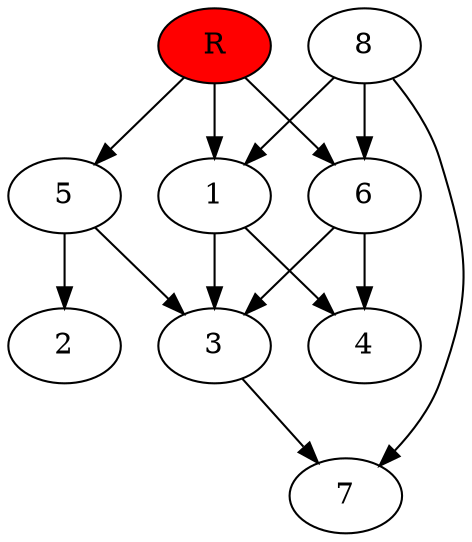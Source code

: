 digraph prb30924 {
	1
	2
	3
	4
	5
	6
	7
	8
	R [fillcolor="#ff0000" style=filled]
	1 -> 3
	1 -> 4
	3 -> 7
	5 -> 2
	5 -> 3
	6 -> 3
	6 -> 4
	8 -> 1
	8 -> 6
	8 -> 7
	R -> 1
	R -> 5
	R -> 6
}

